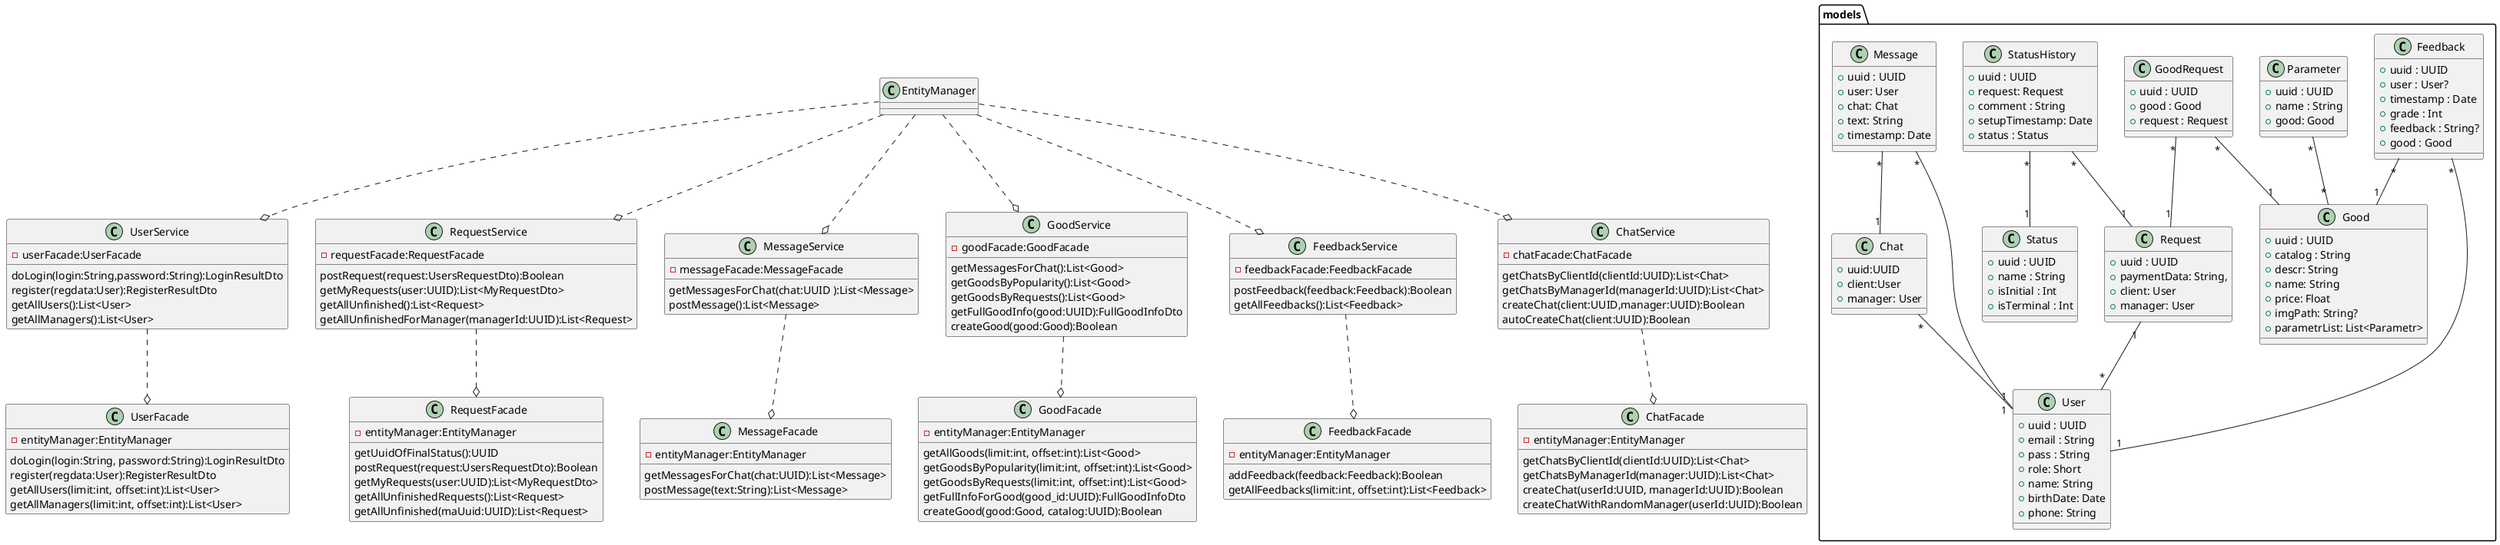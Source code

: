 @startuml
'https://plantuml.com/class-diagram

package models{

    class Chat{
        +uuid:UUID
        +client:User
        +manager: User
    }
    class Feedback{
     + uuid : UUID
     + user : User?
     + timestamp : Date
     + grade : Int
     + feedback : String?
     + good : Good
    }
    class Good{
        + uuid : UUID
       + catalog : String
        + descr: String
        + name: String
       + price: Float
        + imgPath: String?
       + parametrList: List<Parametr>
    }
    class GoodRequest{
        + uuid : UUID
        + good : Good
        + request : Request
    }
    class Message{
        + uuid : UUID
        + user: User
        + chat: Chat
        + text: String
        + timestamp: Date
    }
    class Status{
        + uuid : UUID
        +  name : String
        + isInitial : Int
        +  isTerminal : Int
    }
    class StatusHistory{
        + uuid : UUID
        +request: Request
       + comment : String
        + setupTimestamp: Date
       + status : Status
    }
    class User{
        +  uuid : UUID
        +  email : String
        +  pass : String
        + role: Short
        +  name: String
        + birthDate: Date
        +  phone: String
    }
       class Parameter{
            +  uuid : UUID
            + name : String
            + good: Good
        }

    class Request{
     +  uuid : UUID
     + paymentData: String,
     + client: User
     + manager: User
    }

    Chat "*"--"1" User
    Feedback "*"--"1" User
    StatusHistory "*"--"1" Status
    Message "*"--"1" User
    Message "*"--"1" Chat
    Feedback "*"--"1" Good
    GoodRequest "*"--"1" Good
    GoodRequest "*"--"1" Request
    Request "1"--"*" User
    StatusHistory "*"--"1" Request
    Parameter "*"--"*" Good
}


class EntityManager{}

class ChatFacade{
    - entityManager:EntityManager
    getChatsByClientId(clientId:UUID):List<Chat>
    getChatsByManagerId(manager:UUID):List<Chat>
    createChat(userId:UUID, managerId:UUID):Boolean
    createChatWithRandomManager(userId:UUID):Boolean
}
class FeedbackFacade{
    - entityManager:EntityManager
    addFeedback(feedback:Feedback):Boolean
    getAllFeedbacks(limit:int, offset:int):List<Feedback>
}
class GoodFacade{
    - entityManager:EntityManager
    getAllGoods(limit:int, offset:int):List<Good>
     getGoodsByPopularity(limit:int, offset:int):List<Good>
     getGoodsByRequests(limit:int, offset:int):List<Good>
    getFullInfoForGood(good_id:UUID):FullGoodInfoDto
    createGood(good:Good, catalog:UUID):Boolean
}
class MessageFacade{
    - entityManager:EntityManager
     getMessagesForChat(chat:UUID):List<Message>
     postMessage(text:String):List<Message>
}
class RequestFacade{
    - entityManager:EntityManager
    getUuidOfFinalStatus():UUID
    postRequest(request:UsersRequestDto):Boolean
     getMyRequests(user:UUID):List<MyRequestDto>
    getAllUnfinishedRequests():List<Request>
    getAllUnfinished(maUuid:UUID):List<Request>
}
class UserFacade{
    - entityManager:EntityManager
    doLogin(login:String, password:String):LoginResultDto
    register(regdata:User):RegisterResultDto
    getAllUsers(limit:int, offset:int):List<User>
    getAllManagers(limit:int, offset:int):List<User>
}



class UserService{
    - userFacade:UserFacade
     doLogin(login:String,password:String):LoginResultDto
     register(regdata:User):RegisterResultDto
     getAllUsers():List<User>
     getAllManagers():List<User>
}
class RequestService{
    - requestFacade:RequestFacade
    postRequest(request:UsersRequestDto):Boolean
     getMyRequests(user:UUID):List<MyRequestDto>
     getAllUnfinished():List<Request>
     getAllUnfinishedForManager(managerId:UUID):List<Request>
}
class MessageService{
    - messageFacade:MessageFacade
    getMessagesForChat(chat:UUID ):List<Message>
    postMessage():List<Message>
}
class GoodService{
    - goodFacade:GoodFacade
    getMessagesForChat():List<Good>
    getGoodsByPopularity():List<Good>
    getGoodsByRequests():List<Good>
    getFullGoodInfo(good:UUID):FullGoodInfoDto
    createGood(good:Good):Boolean
}
class FeedbackService{
    - feedbackFacade:FeedbackFacade
    postFeedback(feedback:Feedback):Boolean
    getAllFeedbacks():List<Feedback>
}
class ChatService{
    - chatFacade:ChatFacade
    getChatsByClientId(clientId:UUID):List<Chat>
    getChatsByManagerId(managerId:UUID):List<Chat>
    createChat(client:UUID,manager:UUID):Boolean
    autoCreateChat(client:UUID):Boolean
}

UserService ..o UserFacade
RequestService ..o RequestFacade
MessageService ..o MessageFacade
GoodService ..o GoodFacade
FeedbackService ..o FeedbackFacade
ChatService ..o ChatFacade

EntityManager ..o UserService
EntityManager ..o RequestService
EntityManager ..o MessageService
EntityManager ..o GoodService
EntityManager ..o FeedbackService
EntityManager ..o ChatService

@enduml